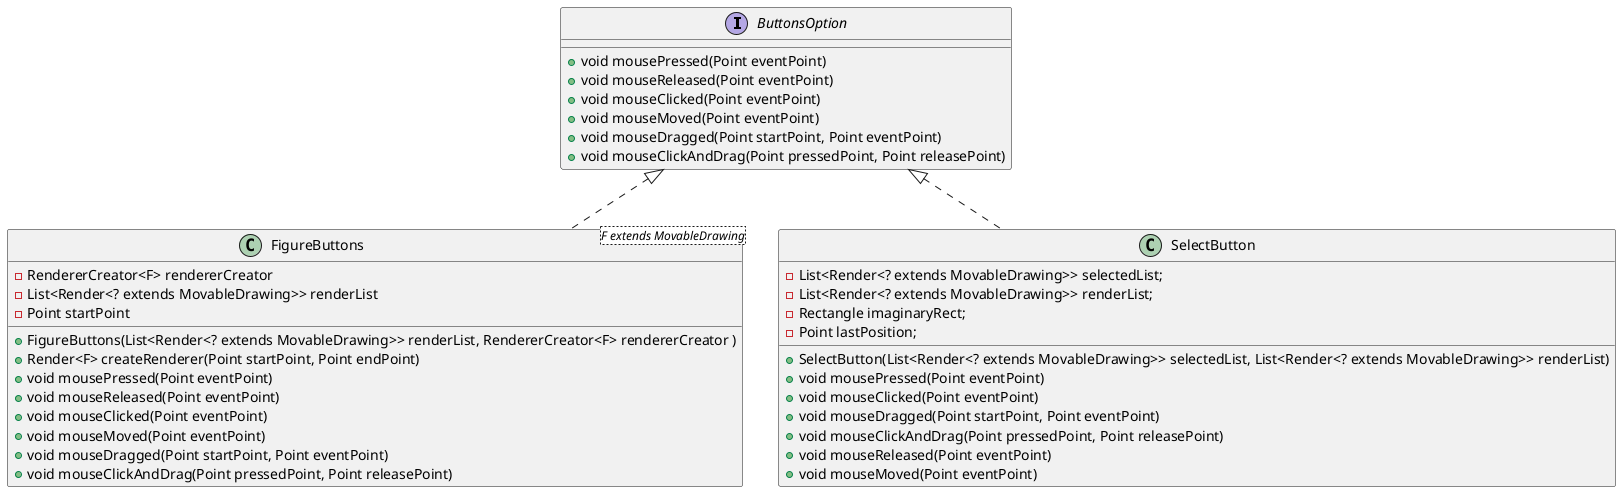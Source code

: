 @startuml
'https://plantuml.com/sequence-diagram

interface ButtonsOption {

    +void mousePressed(Point eventPoint)
    +void mouseReleased(Point eventPoint)
    +void mouseClicked(Point eventPoint)
    +void mouseMoved(Point eventPoint)
    +void mouseDragged(Point startPoint, Point eventPoint)
    +void mouseClickAndDrag(Point pressedPoint, Point releasePoint)

}

class FigureButtons<F extends MovableDrawing> implements ButtonsOption{
        - RendererCreator<F> rendererCreator
        - List<Render<? extends MovableDrawing>> renderList
        - Point startPoint

        + FigureButtons(List<Render<? extends MovableDrawing>> renderList, RendererCreator<F> rendererCreator )
        + Render<F> createRenderer(Point startPoint, Point endPoint)
        + void mousePressed(Point eventPoint)
        + void mouseReleased(Point eventPoint)
        + void mouseClicked(Point eventPoint)
        + void mouseMoved(Point eventPoint)
        + void mouseDragged(Point startPoint, Point eventPoint)
        + void mouseClickAndDrag(Point pressedPoint, Point releasePoint)
}

class SelectButton implements ButtonsOption {
        - List<Render<? extends MovableDrawing>> selectedList;
        - List<Render<? extends MovableDrawing>> renderList;
        - Rectangle imaginaryRect;
        - Point lastPosition;

        + SelectButton(List<Render<? extends MovableDrawing>> selectedList, List<Render<? extends MovableDrawing>> renderList)
        + void mousePressed(Point eventPoint)
        + void mouseClicked(Point eventPoint)
        + void mouseDragged(Point startPoint, Point eventPoint)
        + void mouseClickAndDrag(Point pressedPoint, Point releasePoint)
        + void mouseReleased(Point eventPoint)
        + void mouseMoved(Point eventPoint)
}
@enduml